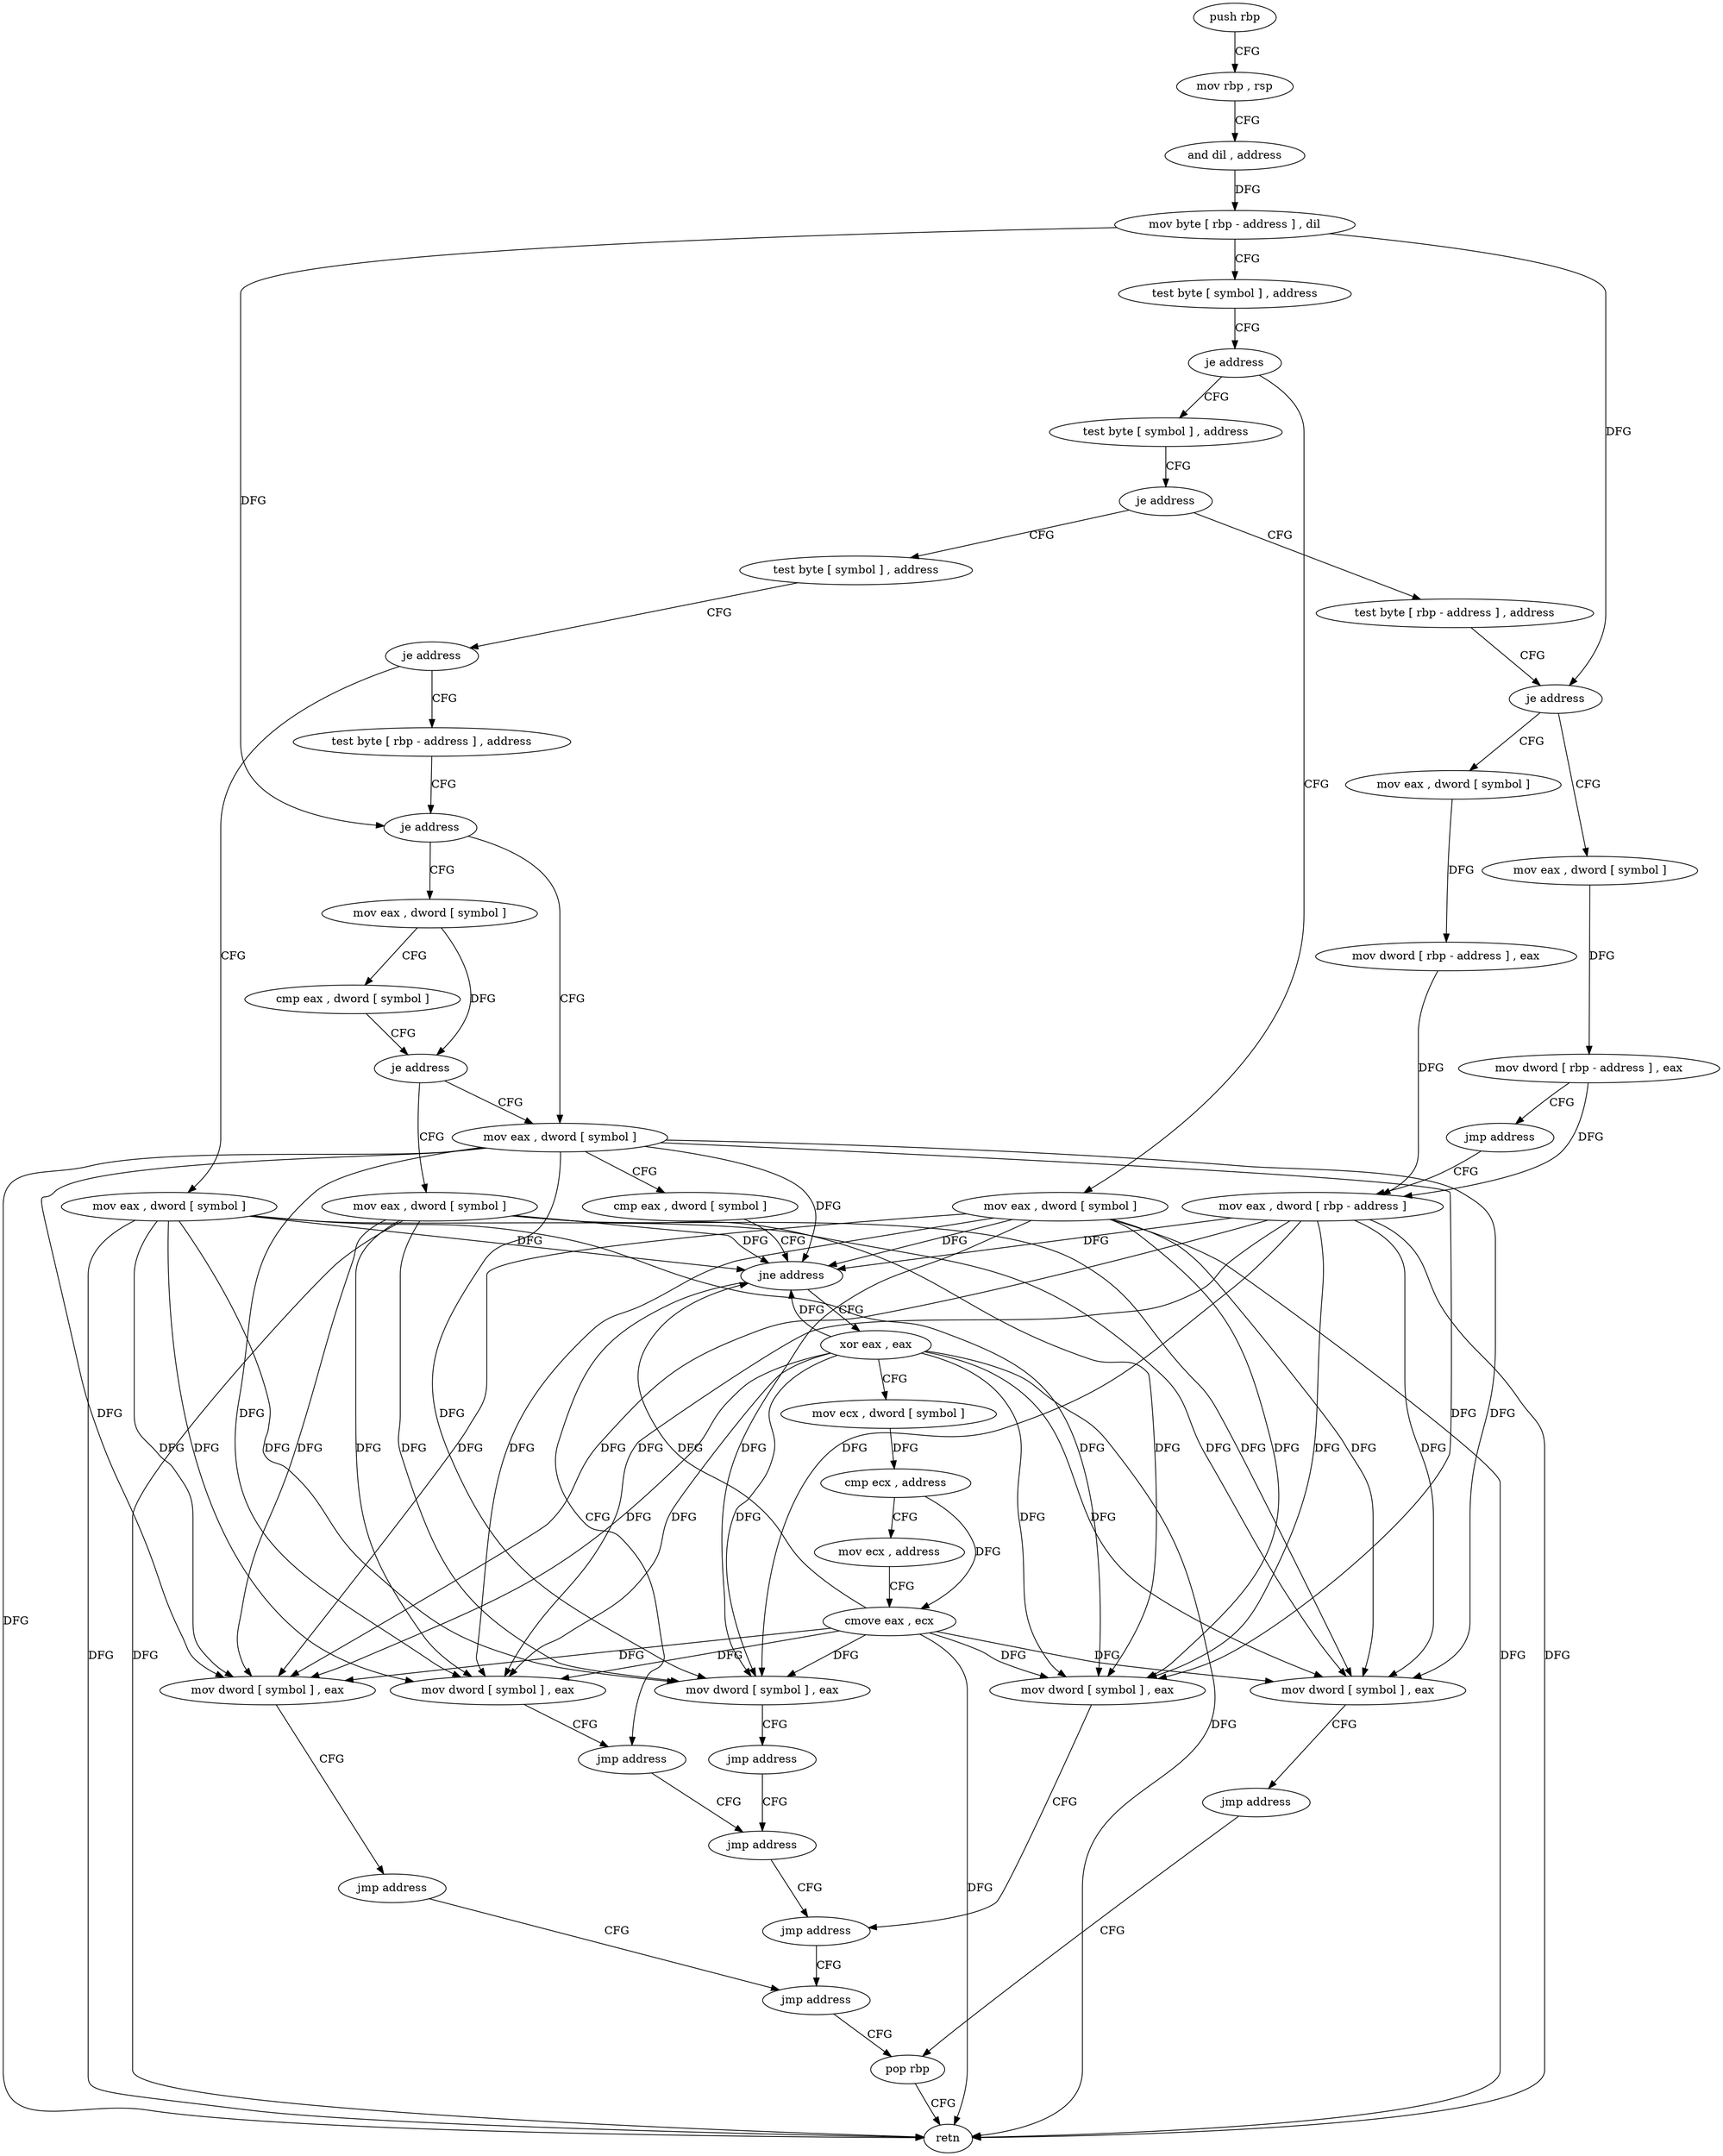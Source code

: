 digraph "func" {
"4206000" [label = "push rbp" ]
"4206001" [label = "mov rbp , rsp" ]
"4206004" [label = "and dil , address" ]
"4206008" [label = "mov byte [ rbp - address ] , dil" ]
"4206012" [label = "test byte [ symbol ] , address" ]
"4206020" [label = "je address" ]
"4206045" [label = "test byte [ symbol ] , address" ]
"4206026" [label = "mov eax , dword [ symbol ]" ]
"4206053" [label = "je address" ]
"4206109" [label = "test byte [ symbol ] , address" ]
"4206059" [label = "test byte [ rbp - address ] , address" ]
"4206033" [label = "mov dword [ symbol ] , eax" ]
"4206040" [label = "jmp address" ]
"4206253" [label = "pop rbp" ]
"4206117" [label = "je address" ]
"4206229" [label = "mov eax , dword [ symbol ]" ]
"4206123" [label = "test byte [ rbp - address ] , address" ]
"4206063" [label = "je address" ]
"4206084" [label = "mov eax , dword [ symbol ]" ]
"4206069" [label = "mov eax , dword [ symbol ]" ]
"4206254" [label = "retn" ]
"4206236" [label = "mov dword [ symbol ] , eax" ]
"4206243" [label = "jmp address" ]
"4206127" [label = "je address" ]
"4206172" [label = "mov eax , dword [ symbol ]" ]
"4206133" [label = "mov eax , dword [ symbol ]" ]
"4206091" [label = "mov dword [ rbp - address ] , eax" ]
"4206094" [label = "mov eax , dword [ rbp - address ]" ]
"4206076" [label = "mov dword [ rbp - address ] , eax" ]
"4206079" [label = "jmp address" ]
"4206248" [label = "jmp address" ]
"4206179" [label = "cmp eax , dword [ symbol ]" ]
"4206186" [label = "jne address" ]
"4206219" [label = "jmp address" ]
"4206192" [label = "xor eax , eax" ]
"4206140" [label = "cmp eax , dword [ symbol ]" ]
"4206147" [label = "je address" ]
"4206153" [label = "mov eax , dword [ symbol ]" ]
"4206097" [label = "mov dword [ symbol ] , eax" ]
"4206104" [label = "jmp address" ]
"4206224" [label = "jmp address" ]
"4206194" [label = "mov ecx , dword [ symbol ]" ]
"4206201" [label = "cmp ecx , address" ]
"4206204" [label = "mov ecx , address" ]
"4206209" [label = "cmove eax , ecx" ]
"4206212" [label = "mov dword [ symbol ] , eax" ]
"4206160" [label = "mov dword [ symbol ] , eax" ]
"4206167" [label = "jmp address" ]
"4206000" -> "4206001" [ label = "CFG" ]
"4206001" -> "4206004" [ label = "CFG" ]
"4206004" -> "4206008" [ label = "DFG" ]
"4206008" -> "4206012" [ label = "CFG" ]
"4206008" -> "4206063" [ label = "DFG" ]
"4206008" -> "4206127" [ label = "DFG" ]
"4206012" -> "4206020" [ label = "CFG" ]
"4206020" -> "4206045" [ label = "CFG" ]
"4206020" -> "4206026" [ label = "CFG" ]
"4206045" -> "4206053" [ label = "CFG" ]
"4206026" -> "4206033" [ label = "DFG" ]
"4206026" -> "4206254" [ label = "DFG" ]
"4206026" -> "4206236" [ label = "DFG" ]
"4206026" -> "4206186" [ label = "DFG" ]
"4206026" -> "4206097" [ label = "DFG" ]
"4206026" -> "4206160" [ label = "DFG" ]
"4206026" -> "4206212" [ label = "DFG" ]
"4206053" -> "4206109" [ label = "CFG" ]
"4206053" -> "4206059" [ label = "CFG" ]
"4206109" -> "4206117" [ label = "CFG" ]
"4206059" -> "4206063" [ label = "CFG" ]
"4206033" -> "4206040" [ label = "CFG" ]
"4206040" -> "4206253" [ label = "CFG" ]
"4206253" -> "4206254" [ label = "CFG" ]
"4206117" -> "4206229" [ label = "CFG" ]
"4206117" -> "4206123" [ label = "CFG" ]
"4206229" -> "4206236" [ label = "DFG" ]
"4206229" -> "4206033" [ label = "DFG" ]
"4206229" -> "4206254" [ label = "DFG" ]
"4206229" -> "4206186" [ label = "DFG" ]
"4206229" -> "4206097" [ label = "DFG" ]
"4206229" -> "4206160" [ label = "DFG" ]
"4206229" -> "4206212" [ label = "DFG" ]
"4206123" -> "4206127" [ label = "CFG" ]
"4206063" -> "4206084" [ label = "CFG" ]
"4206063" -> "4206069" [ label = "CFG" ]
"4206084" -> "4206091" [ label = "DFG" ]
"4206069" -> "4206076" [ label = "DFG" ]
"4206236" -> "4206243" [ label = "CFG" ]
"4206243" -> "4206248" [ label = "CFG" ]
"4206127" -> "4206172" [ label = "CFG" ]
"4206127" -> "4206133" [ label = "CFG" ]
"4206172" -> "4206179" [ label = "CFG" ]
"4206172" -> "4206033" [ label = "DFG" ]
"4206172" -> "4206236" [ label = "DFG" ]
"4206172" -> "4206254" [ label = "DFG" ]
"4206172" -> "4206186" [ label = "DFG" ]
"4206172" -> "4206097" [ label = "DFG" ]
"4206172" -> "4206160" [ label = "DFG" ]
"4206172" -> "4206212" [ label = "DFG" ]
"4206133" -> "4206140" [ label = "CFG" ]
"4206133" -> "4206147" [ label = "DFG" ]
"4206091" -> "4206094" [ label = "DFG" ]
"4206094" -> "4206097" [ label = "DFG" ]
"4206094" -> "4206033" [ label = "DFG" ]
"4206094" -> "4206236" [ label = "DFG" ]
"4206094" -> "4206186" [ label = "DFG" ]
"4206094" -> "4206254" [ label = "DFG" ]
"4206094" -> "4206160" [ label = "DFG" ]
"4206094" -> "4206212" [ label = "DFG" ]
"4206076" -> "4206079" [ label = "CFG" ]
"4206076" -> "4206094" [ label = "DFG" ]
"4206079" -> "4206094" [ label = "CFG" ]
"4206248" -> "4206253" [ label = "CFG" ]
"4206179" -> "4206186" [ label = "CFG" ]
"4206186" -> "4206219" [ label = "CFG" ]
"4206186" -> "4206192" [ label = "CFG" ]
"4206219" -> "4206224" [ label = "CFG" ]
"4206192" -> "4206194" [ label = "CFG" ]
"4206192" -> "4206033" [ label = "DFG" ]
"4206192" -> "4206236" [ label = "DFG" ]
"4206192" -> "4206186" [ label = "DFG" ]
"4206192" -> "4206097" [ label = "DFG" ]
"4206192" -> "4206254" [ label = "DFG" ]
"4206192" -> "4206160" [ label = "DFG" ]
"4206192" -> "4206212" [ label = "DFG" ]
"4206140" -> "4206147" [ label = "CFG" ]
"4206147" -> "4206172" [ label = "CFG" ]
"4206147" -> "4206153" [ label = "CFG" ]
"4206153" -> "4206160" [ label = "DFG" ]
"4206153" -> "4206033" [ label = "DFG" ]
"4206153" -> "4206236" [ label = "DFG" ]
"4206153" -> "4206186" [ label = "DFG" ]
"4206153" -> "4206097" [ label = "DFG" ]
"4206153" -> "4206254" [ label = "DFG" ]
"4206153" -> "4206212" [ label = "DFG" ]
"4206097" -> "4206104" [ label = "CFG" ]
"4206104" -> "4206248" [ label = "CFG" ]
"4206224" -> "4206243" [ label = "CFG" ]
"4206194" -> "4206201" [ label = "DFG" ]
"4206201" -> "4206204" [ label = "CFG" ]
"4206201" -> "4206209" [ label = "DFG" ]
"4206204" -> "4206209" [ label = "CFG" ]
"4206209" -> "4206212" [ label = "DFG" ]
"4206209" -> "4206033" [ label = "DFG" ]
"4206209" -> "4206236" [ label = "DFG" ]
"4206209" -> "4206186" [ label = "DFG" ]
"4206209" -> "4206097" [ label = "DFG" ]
"4206209" -> "4206160" [ label = "DFG" ]
"4206209" -> "4206254" [ label = "DFG" ]
"4206212" -> "4206219" [ label = "CFG" ]
"4206160" -> "4206167" [ label = "CFG" ]
"4206167" -> "4206224" [ label = "CFG" ]
}
